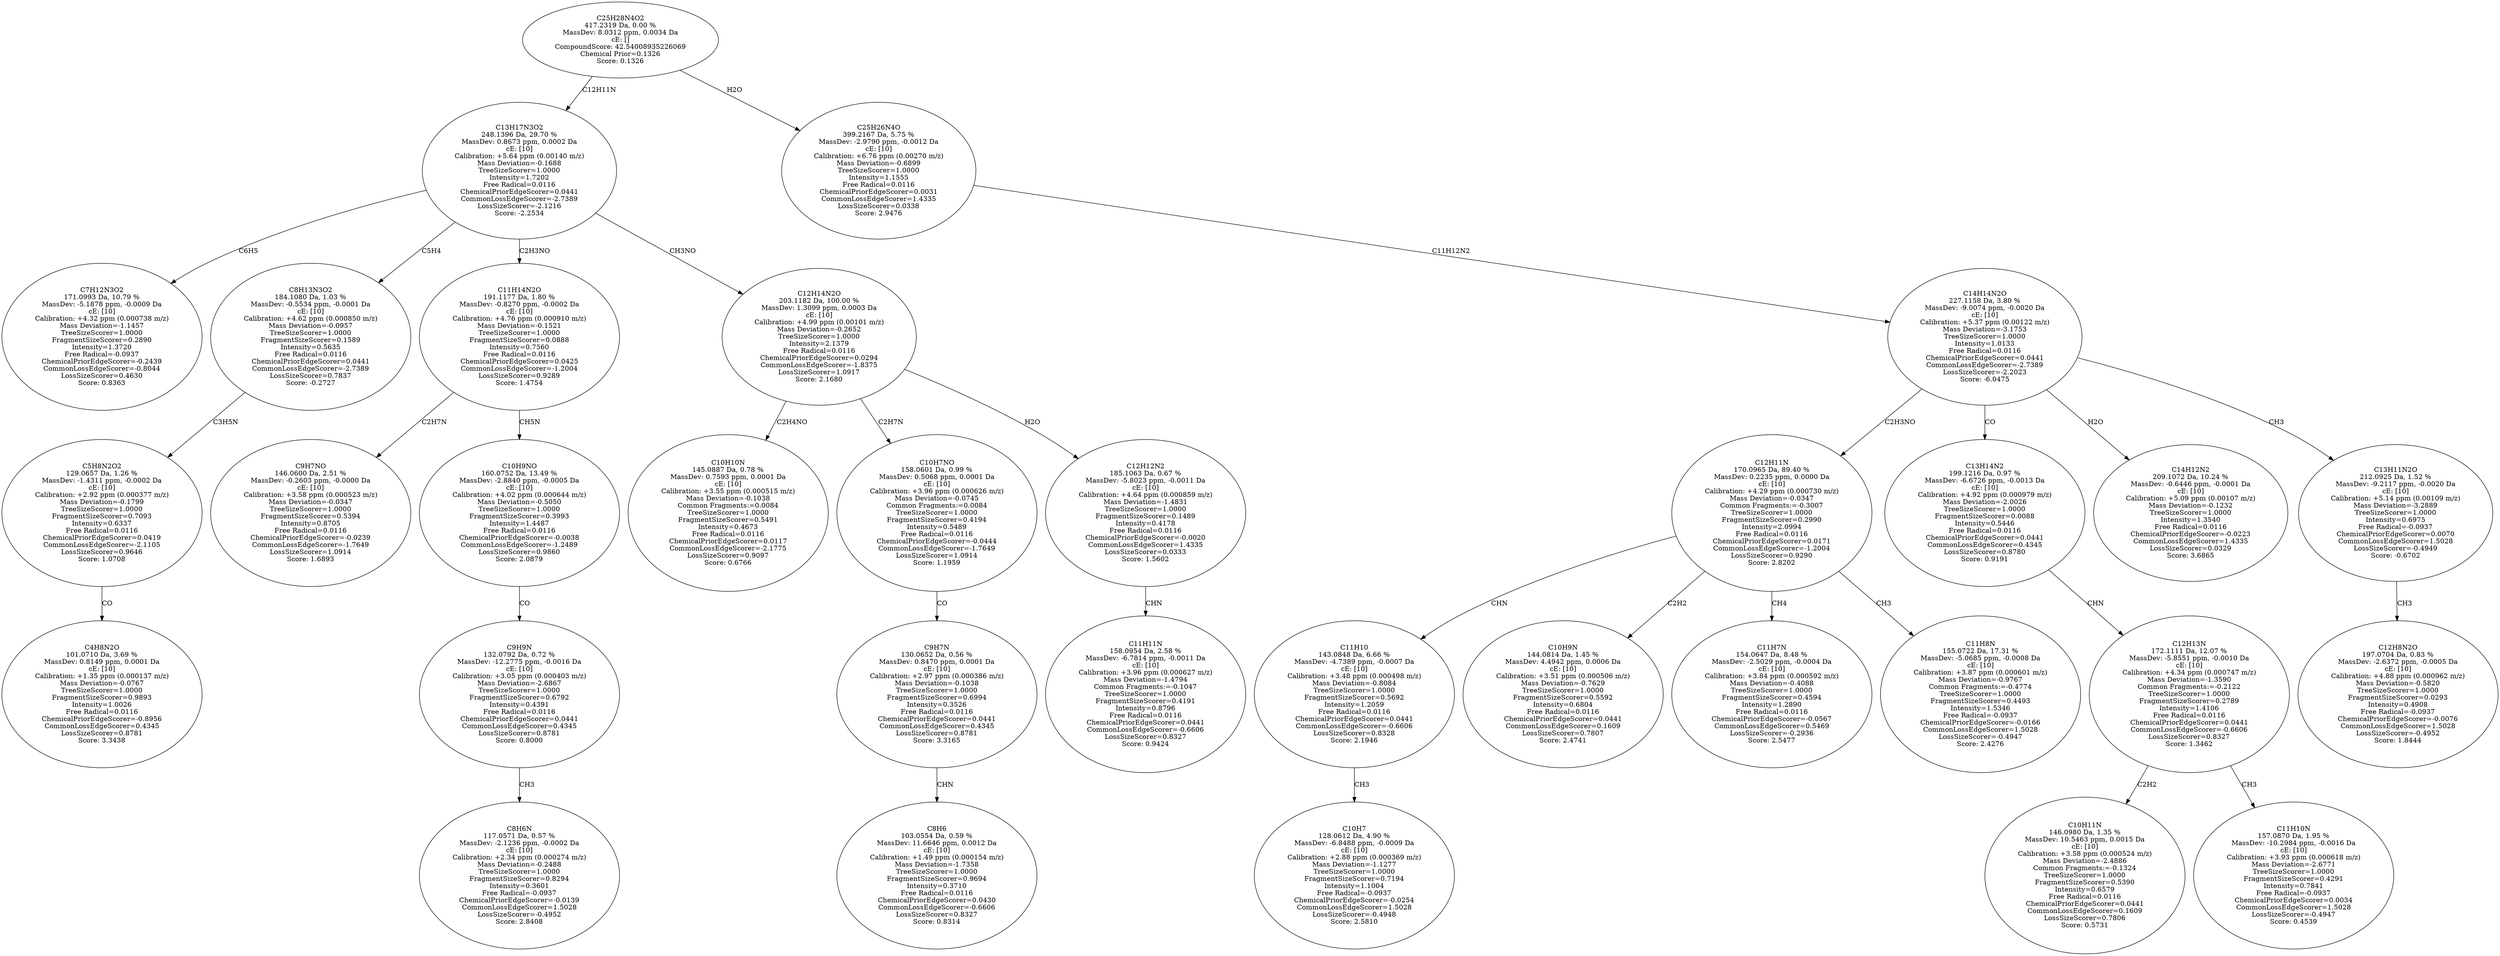 strict digraph {
v1 [label="C7H12N3O2\n171.0993 Da, 10.79 %\nMassDev: -5.1878 ppm, -0.0009 Da\ncE: [10]\nCalibration: +4.32 ppm (0.000738 m/z)\nMass Deviation=-1.1457\nTreeSizeScorer=1.0000\nFragmentSizeScorer=0.2890\nIntensity=1.3720\nFree Radical=-0.0937\nChemicalPriorEdgeScorer=-0.2439\nCommonLossEdgeScorer=-0.8044\nLossSizeScorer=0.4630\nScore: 0.8363"];
v2 [label="C4H8N2O\n101.0710 Da, 3.69 %\nMassDev: 0.8149 ppm, 0.0001 Da\ncE: [10]\nCalibration: +1.35 ppm (0.000137 m/z)\nMass Deviation=-0.0767\nTreeSizeScorer=1.0000\nFragmentSizeScorer=0.9893\nIntensity=1.0026\nFree Radical=0.0116\nChemicalPriorEdgeScorer=-0.8956\nCommonLossEdgeScorer=0.4345\nLossSizeScorer=0.8781\nScore: 3.3438"];
v3 [label="C5H8N2O2\n129.0657 Da, 1.26 %\nMassDev: -1.4311 ppm, -0.0002 Da\ncE: [10]\nCalibration: +2.92 ppm (0.000377 m/z)\nMass Deviation=-0.1799\nTreeSizeScorer=1.0000\nFragmentSizeScorer=0.7093\nIntensity=0.6337\nFree Radical=0.0116\nChemicalPriorEdgeScorer=0.0419\nCommonLossEdgeScorer=-2.1105\nLossSizeScorer=0.9646\nScore: 1.0708"];
v4 [label="C8H13N3O2\n184.1080 Da, 1.03 %\nMassDev: -0.5534 ppm, -0.0001 Da\ncE: [10]\nCalibration: +4.62 ppm (0.000850 m/z)\nMass Deviation=-0.0957\nTreeSizeScorer=1.0000\nFragmentSizeScorer=0.1589\nIntensity=0.5635\nFree Radical=0.0116\nChemicalPriorEdgeScorer=0.0441\nCommonLossEdgeScorer=-2.7389\nLossSizeScorer=0.7837\nScore: -0.2727"];
v5 [label="C9H7NO\n146.0600 Da, 2.51 %\nMassDev: -0.2603 ppm, -0.0000 Da\ncE: [10]\nCalibration: +3.58 ppm (0.000523 m/z)\nMass Deviation=-0.0347\nTreeSizeScorer=1.0000\nFragmentSizeScorer=0.5394\nIntensity=0.8705\nFree Radical=0.0116\nChemicalPriorEdgeScorer=-0.0239\nCommonLossEdgeScorer=-1.7649\nLossSizeScorer=1.0914\nScore: 1.6893"];
v6 [label="C8H6N\n117.0571 Da, 0.57 %\nMassDev: -2.1236 ppm, -0.0002 Da\ncE: [10]\nCalibration: +2.34 ppm (0.000274 m/z)\nMass Deviation=-0.2488\nTreeSizeScorer=1.0000\nFragmentSizeScorer=0.8294\nIntensity=0.3601\nFree Radical=-0.0937\nChemicalPriorEdgeScorer=-0.0139\nCommonLossEdgeScorer=1.5028\nLossSizeScorer=-0.4952\nScore: 2.8408"];
v7 [label="C9H9N\n132.0792 Da, 0.72 %\nMassDev: -12.2775 ppm, -0.0016 Da\ncE: [10]\nCalibration: +3.05 ppm (0.000403 m/z)\nMass Deviation=-2.6867\nTreeSizeScorer=1.0000\nFragmentSizeScorer=0.6792\nIntensity=0.4391\nFree Radical=0.0116\nChemicalPriorEdgeScorer=0.0441\nCommonLossEdgeScorer=0.4345\nLossSizeScorer=0.8781\nScore: 0.8000"];
v8 [label="C10H9NO\n160.0752 Da, 13.49 %\nMassDev: -2.8840 ppm, -0.0005 Da\ncE: [10]\nCalibration: +4.02 ppm (0.000644 m/z)\nMass Deviation=-0.5050\nTreeSizeScorer=1.0000\nFragmentSizeScorer=0.3993\nIntensity=1.4487\nFree Radical=0.0116\nChemicalPriorEdgeScorer=-0.0038\nCommonLossEdgeScorer=-1.2489\nLossSizeScorer=0.9860\nScore: 2.0879"];
v9 [label="C11H14N2O\n191.1177 Da, 1.80 %\nMassDev: -0.8270 ppm, -0.0002 Da\ncE: [10]\nCalibration: +4.76 ppm (0.000910 m/z)\nMass Deviation=-0.1521\nTreeSizeScorer=1.0000\nFragmentSizeScorer=0.0888\nIntensity=0.7560\nFree Radical=0.0116\nChemicalPriorEdgeScorer=0.0425\nCommonLossEdgeScorer=-1.2004\nLossSizeScorer=0.9289\nScore: 1.4754"];
v10 [label="C10H10N\n145.0887 Da, 0.78 %\nMassDev: 0.7593 ppm, 0.0001 Da\ncE: [10]\nCalibration: +3.55 ppm (0.000515 m/z)\nMass Deviation=-0.1038\nCommon Fragments:=0.0084\nTreeSizeScorer=1.0000\nFragmentSizeScorer=0.5491\nIntensity=0.4673\nFree Radical=0.0116\nChemicalPriorEdgeScorer=0.0117\nCommonLossEdgeScorer=-2.1775\nLossSizeScorer=0.9097\nScore: 0.6766"];
v11 [label="C8H6\n103.0554 Da, 0.59 %\nMassDev: 11.6646 ppm, 0.0012 Da\ncE: [10]\nCalibration: +1.49 ppm (0.000154 m/z)\nMass Deviation=-1.7358\nTreeSizeScorer=1.0000\nFragmentSizeScorer=0.9694\nIntensity=0.3710\nFree Radical=0.0116\nChemicalPriorEdgeScorer=0.0430\nCommonLossEdgeScorer=-0.6606\nLossSizeScorer=0.8327\nScore: 0.8314"];
v12 [label="C9H7N\n130.0652 Da, 0.56 %\nMassDev: 0.8470 ppm, 0.0001 Da\ncE: [10]\nCalibration: +2.97 ppm (0.000386 m/z)\nMass Deviation=-0.1038\nTreeSizeScorer=1.0000\nFragmentSizeScorer=0.6994\nIntensity=0.3526\nFree Radical=0.0116\nChemicalPriorEdgeScorer=0.0441\nCommonLossEdgeScorer=0.4345\nLossSizeScorer=0.8781\nScore: 3.3165"];
v13 [label="C10H7NO\n158.0601 Da, 0.99 %\nMassDev: 0.5068 ppm, 0.0001 Da\ncE: [10]\nCalibration: +3.96 ppm (0.000626 m/z)\nMass Deviation=-0.0745\nCommon Fragments:=0.0084\nTreeSizeScorer=1.0000\nFragmentSizeScorer=0.4194\nIntensity=0.5489\nFree Radical=0.0116\nChemicalPriorEdgeScorer=-0.0444\nCommonLossEdgeScorer=-1.7649\nLossSizeScorer=1.0914\nScore: 1.1959"];
v14 [label="C11H11N\n158.0954 Da, 2.58 %\nMassDev: -6.7814 ppm, -0.0011 Da\ncE: [10]\nCalibration: +3.96 ppm (0.000627 m/z)\nMass Deviation=-1.4794\nCommon Fragments:=-0.1047\nTreeSizeScorer=1.0000\nFragmentSizeScorer=0.4191\nIntensity=0.8796\nFree Radical=0.0116\nChemicalPriorEdgeScorer=0.0441\nCommonLossEdgeScorer=-0.6606\nLossSizeScorer=0.8327\nScore: 0.9424"];
v15 [label="C12H12N2\n185.1063 Da, 0.67 %\nMassDev: -5.8023 ppm, -0.0011 Da\ncE: [10]\nCalibration: +4.64 ppm (0.000859 m/z)\nMass Deviation=-1.4831\nTreeSizeScorer=1.0000\nFragmentSizeScorer=0.1489\nIntensity=0.4178\nFree Radical=0.0116\nChemicalPriorEdgeScorer=-0.0020\nCommonLossEdgeScorer=1.4335\nLossSizeScorer=0.0333\nScore: 1.5602"];
v16 [label="C12H14N2O\n203.1182 Da, 100.00 %\nMassDev: 1.3099 ppm, 0.0003 Da\ncE: [10]\nCalibration: +4.99 ppm (0.00101 m/z)\nMass Deviation=-0.2652\nTreeSizeScorer=1.0000\nIntensity=2.1379\nFree Radical=0.0116\nChemicalPriorEdgeScorer=0.0294\nCommonLossEdgeScorer=-1.8375\nLossSizeScorer=1.0917\nScore: 2.1680"];
v17 [label="C13H17N3O2\n248.1396 Da, 29.70 %\nMassDev: 0.8673 ppm, 0.0002 Da\ncE: [10]\nCalibration: +5.64 ppm (0.00140 m/z)\nMass Deviation=-0.1688\nTreeSizeScorer=1.0000\nIntensity=1.7202\nFree Radical=0.0116\nChemicalPriorEdgeScorer=0.0441\nCommonLossEdgeScorer=-2.7389\nLossSizeScorer=-2.1216\nScore: -2.2534"];
v18 [label="C10H7\n128.0612 Da, 4.90 %\nMassDev: -6.8488 ppm, -0.0009 Da\ncE: [10]\nCalibration: +2.88 ppm (0.000369 m/z)\nMass Deviation=-1.1277\nTreeSizeScorer=1.0000\nFragmentSizeScorer=0.7194\nIntensity=1.1004\nFree Radical=-0.0937\nChemicalPriorEdgeScorer=-0.0254\nCommonLossEdgeScorer=1.5028\nLossSizeScorer=-0.4948\nScore: 2.5810"];
v19 [label="C11H10\n143.0848 Da, 6.66 %\nMassDev: -4.7389 ppm, -0.0007 Da\ncE: [10]\nCalibration: +3.48 ppm (0.000498 m/z)\nMass Deviation=-0.8084\nTreeSizeScorer=1.0000\nFragmentSizeScorer=0.5692\nIntensity=1.2059\nFree Radical=0.0116\nChemicalPriorEdgeScorer=0.0441\nCommonLossEdgeScorer=-0.6606\nLossSizeScorer=0.8328\nScore: 2.1946"];
v20 [label="C10H9N\n144.0814 Da, 1.45 %\nMassDev: 4.4942 ppm, 0.0006 Da\ncE: [10]\nCalibration: +3.51 ppm (0.000506 m/z)\nMass Deviation=-0.7629\nTreeSizeScorer=1.0000\nFragmentSizeScorer=0.5592\nIntensity=0.6804\nFree Radical=0.0116\nChemicalPriorEdgeScorer=0.0441\nCommonLossEdgeScorer=0.1609\nLossSizeScorer=0.7807\nScore: 2.4741"];
v21 [label="C11H7N\n154.0647 Da, 8.48 %\nMassDev: -2.5029 ppm, -0.0004 Da\ncE: [10]\nCalibration: +3.84 ppm (0.000592 m/z)\nMass Deviation=-0.4088\nTreeSizeScorer=1.0000\nFragmentSizeScorer=0.4594\nIntensity=1.2890\nFree Radical=0.0116\nChemicalPriorEdgeScorer=-0.0567\nCommonLossEdgeScorer=0.5469\nLossSizeScorer=-0.2936\nScore: 2.5477"];
v22 [label="C11H8N\n155.0722 Da, 17.31 %\nMassDev: -5.0685 ppm, -0.0008 Da\ncE: [10]\nCalibration: +3.87 ppm (0.000601 m/z)\nMass Deviation=-0.9767\nCommon Fragments:=-0.4774\nTreeSizeScorer=1.0000\nFragmentSizeScorer=0.4493\nIntensity=1.5346\nFree Radical=-0.0937\nChemicalPriorEdgeScorer=-0.0166\nCommonLossEdgeScorer=1.5028\nLossSizeScorer=-0.4947\nScore: 2.4276"];
v23 [label="C12H11N\n170.0965 Da, 89.40 %\nMassDev: 0.2235 ppm, 0.0000 Da\ncE: [10]\nCalibration: +4.29 ppm (0.000730 m/z)\nMass Deviation=-0.0347\nCommon Fragments:=-0.3007\nTreeSizeScorer=1.0000\nFragmentSizeScorer=0.2990\nIntensity=2.0994\nFree Radical=0.0116\nChemicalPriorEdgeScorer=0.0171\nCommonLossEdgeScorer=-1.2004\nLossSizeScorer=0.9290\nScore: 2.8202"];
v24 [label="C10H11N\n146.0980 Da, 1.35 %\nMassDev: 10.5463 ppm, 0.0015 Da\ncE: [10]\nCalibration: +3.58 ppm (0.000524 m/z)\nMass Deviation=-2.4886\nCommon Fragments:=-0.1324\nTreeSizeScorer=1.0000\nFragmentSizeScorer=0.5390\nIntensity=0.6579\nFree Radical=0.0116\nChemicalPriorEdgeScorer=0.0441\nCommonLossEdgeScorer=0.1609\nLossSizeScorer=0.7806\nScore: 0.5731"];
v25 [label="C11H10N\n157.0870 Da, 1.95 %\nMassDev: -10.2984 ppm, -0.0016 Da\ncE: [10]\nCalibration: +3.93 ppm (0.000618 m/z)\nMass Deviation=-2.6771\nTreeSizeScorer=1.0000\nFragmentSizeScorer=0.4291\nIntensity=0.7841\nFree Radical=-0.0937\nChemicalPriorEdgeScorer=0.0034\nCommonLossEdgeScorer=1.5028\nLossSizeScorer=-0.4947\nScore: 0.4539"];
v26 [label="C12H13N\n172.1111 Da, 12.07 %\nMassDev: -5.8551 ppm, -0.0010 Da\ncE: [10]\nCalibration: +4.34 ppm (0.000747 m/z)\nMass Deviation=-1.3590\nCommon Fragments:=-0.2122\nTreeSizeScorer=1.0000\nFragmentSizeScorer=0.2789\nIntensity=1.4106\nFree Radical=0.0116\nChemicalPriorEdgeScorer=0.0441\nCommonLossEdgeScorer=-0.6606\nLossSizeScorer=0.8327\nScore: 1.3462"];
v27 [label="C13H14N2\n199.1216 Da, 0.97 %\nMassDev: -6.6726 ppm, -0.0013 Da\ncE: [10]\nCalibration: +4.92 ppm (0.000979 m/z)\nMass Deviation=-2.0026\nTreeSizeScorer=1.0000\nFragmentSizeScorer=0.0088\nIntensity=0.5446\nFree Radical=0.0116\nChemicalPriorEdgeScorer=0.0441\nCommonLossEdgeScorer=0.4345\nLossSizeScorer=0.8780\nScore: 0.9191"];
v28 [label="C14H12N2\n209.1072 Da, 10.24 %\nMassDev: -0.6446 ppm, -0.0001 Da\ncE: [10]\nCalibration: +5.09 ppm (0.00107 m/z)\nMass Deviation=-0.1232\nTreeSizeScorer=1.0000\nIntensity=1.3540\nFree Radical=0.0116\nChemicalPriorEdgeScorer=-0.0223\nCommonLossEdgeScorer=1.4335\nLossSizeScorer=0.0329\nScore: 3.6865"];
v29 [label="C12H8N2O\n197.0704 Da, 0.83 %\nMassDev: -2.6372 ppm, -0.0005 Da\ncE: [10]\nCalibration: +4.88 ppm (0.000962 m/z)\nMass Deviation=-0.5820\nTreeSizeScorer=1.0000\nFragmentSizeScorer=0.0293\nIntensity=0.4908\nFree Radical=-0.0937\nChemicalPriorEdgeScorer=-0.0076\nCommonLossEdgeScorer=1.5028\nLossSizeScorer=-0.4952\nScore: 1.8444"];
v30 [label="C13H11N2O\n212.0925 Da, 1.52 %\nMassDev: -9.2117 ppm, -0.0020 Da\ncE: [10]\nCalibration: +5.14 ppm (0.00109 m/z)\nMass Deviation=-3.2889\nTreeSizeScorer=1.0000\nIntensity=0.6975\nFree Radical=-0.0937\nChemicalPriorEdgeScorer=0.0070\nCommonLossEdgeScorer=1.5028\nLossSizeScorer=-0.4949\nScore: -0.6702"];
v31 [label="C14H14N2O\n227.1158 Da, 3.80 %\nMassDev: -9.0074 ppm, -0.0020 Da\ncE: [10]\nCalibration: +5.37 ppm (0.00122 m/z)\nMass Deviation=-3.1753\nTreeSizeScorer=1.0000\nIntensity=1.0133\nFree Radical=0.0116\nChemicalPriorEdgeScorer=0.0441\nCommonLossEdgeScorer=-2.7389\nLossSizeScorer=-2.2023\nScore: -6.0475"];
v32 [label="C25H26N4O\n399.2167 Da, 5.75 %\nMassDev: -2.9790 ppm, -0.0012 Da\ncE: [10]\nCalibration: +6.76 ppm (0.00270 m/z)\nMass Deviation=-0.6899\nTreeSizeScorer=1.0000\nIntensity=1.1555\nFree Radical=0.0116\nChemicalPriorEdgeScorer=0.0031\nCommonLossEdgeScorer=1.4335\nLossSizeScorer=0.0338\nScore: 2.9476"];
v33 [label="C25H28N4O2\n417.2319 Da, 0.00 %\nMassDev: 8.0312 ppm, 0.0034 Da\ncE: []\nCompoundScore: 42.54008935226069\nChemical Prior=0.1326\nScore: 0.1326"];
v17 -> v1 [label="C6H5"];
v3 -> v2 [label="CO"];
v4 -> v3 [label="C3H5N"];
v17 -> v4 [label="C5H4"];
v9 -> v5 [label="C2H7N"];
v7 -> v6 [label="CH3"];
v8 -> v7 [label="CO"];
v9 -> v8 [label="CH5N"];
v17 -> v9 [label="C2H3NO"];
v16 -> v10 [label="C2H4NO"];
v12 -> v11 [label="CHN"];
v13 -> v12 [label="CO"];
v16 -> v13 [label="C2H7N"];
v15 -> v14 [label="CHN"];
v16 -> v15 [label="H2O"];
v17 -> v16 [label="CH3NO"];
v33 -> v17 [label="C12H11N"];
v19 -> v18 [label="CH3"];
v23 -> v19 [label="CHN"];
v23 -> v20 [label="C2H2"];
v23 -> v21 [label="CH4"];
v23 -> v22 [label="CH3"];
v31 -> v23 [label="C2H3NO"];
v26 -> v24 [label="C2H2"];
v26 -> v25 [label="CH3"];
v27 -> v26 [label="CHN"];
v31 -> v27 [label="CO"];
v31 -> v28 [label="H2O"];
v30 -> v29 [label="CH3"];
v31 -> v30 [label="CH3"];
v32 -> v31 [label="C11H12N2"];
v33 -> v32 [label="H2O"];
}